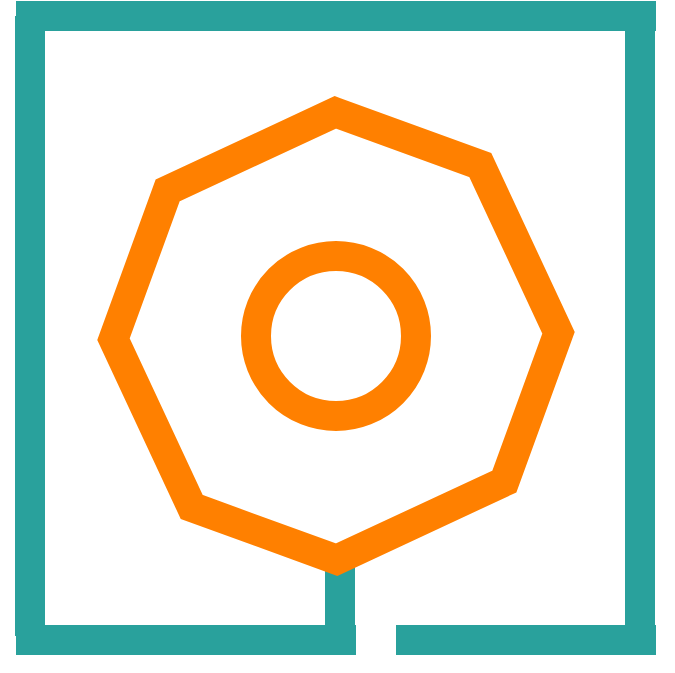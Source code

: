 <mxfile version="27.1.1" pages="3">
  <diagram id="jMZ4wB4-RIIuEAbIawu2" name="logo">
    <mxGraphModel grid="1" page="1" gridSize="1" guides="1" tooltips="1" connect="1" arrows="1" fold="1" pageScale="1" pageWidth="400" pageHeight="400" math="0" shadow="0">
      <root>
        <mxCell id="0" />
        <mxCell id="1" parent="0" />
        <mxCell id="NA1hjpuql5KO_h0H0r2z-1" value="" style="endArrow=none;html=1;rounded=0;strokeWidth=15;fillColor=#d5e8d4;strokeColor=#29A19C;" edge="1" parent="1">
          <mxGeometry width="50" height="50" relative="1" as="geometry">
            <mxPoint x="602" y="360" as="sourcePoint" />
            <mxPoint x="602" y="311" as="targetPoint" />
          </mxGeometry>
        </mxCell>
        <mxCell id="NA1hjpuql5KO_h0H0r2z-2" value="" style="whiteSpace=wrap;html=1;shape=mxgraph.basic.octagon2;align=center;verticalAlign=middle;dx=32.72;fillColor=none;strokeWidth=15;rotation=20;strokeColor=light-dark(#FF8000,#EDEDED);" vertex="1" parent="1">
          <mxGeometry x="496" y="96" width="208" height="210" as="geometry" />
        </mxCell>
        <mxCell id="NA1hjpuql5KO_h0H0r2z-3" value="" style="endArrow=none;html=1;rounded=0;strokeWidth=15;fillColor=#d5e8d4;strokeColor=#29A19C;" edge="1" parent="1">
          <mxGeometry width="50" height="50" relative="1" as="geometry">
            <mxPoint x="440" y="41" as="sourcePoint" />
            <mxPoint x="760" y="41" as="targetPoint" />
          </mxGeometry>
        </mxCell>
        <mxCell id="NA1hjpuql5KO_h0H0r2z-4" value="" style="endArrow=none;html=1;rounded=0;strokeWidth=15;fillColor=#d5e8d4;strokeColor=#29A19C;" edge="1" parent="1">
          <mxGeometry width="50" height="50" relative="1" as="geometry">
            <mxPoint x="440" y="353" as="sourcePoint" />
            <mxPoint x="610" y="353" as="targetPoint" />
          </mxGeometry>
        </mxCell>
        <mxCell id="NA1hjpuql5KO_h0H0r2z-5" value="" style="endArrow=none;html=1;rounded=0;strokeWidth=15;fillColor=#d5e8d4;strokeColor=#29A19C;" edge="1" parent="1">
          <mxGeometry width="50" height="50" relative="1" as="geometry">
            <mxPoint x="630" y="353" as="sourcePoint" />
            <mxPoint x="760" y="353" as="targetPoint" />
          </mxGeometry>
        </mxCell>
        <mxCell id="NA1hjpuql5KO_h0H0r2z-6" value="" style="endArrow=none;html=1;rounded=0;strokeWidth=15;fillColor=#d5e8d4;strokeColor=#29A19C;" edge="1" parent="1">
          <mxGeometry width="50" height="50" relative="1" as="geometry">
            <mxPoint x="752" y="351" as="sourcePoint" />
            <mxPoint x="752" y="41" as="targetPoint" />
          </mxGeometry>
        </mxCell>
        <mxCell id="NA1hjpuql5KO_h0H0r2z-7" value="" style="endArrow=none;html=1;rounded=0;strokeWidth=15;fillColor=#d5e8d4;strokeColor=#29A19C;" edge="1" parent="1">
          <mxGeometry width="50" height="50" relative="1" as="geometry">
            <mxPoint x="447" y="351" as="sourcePoint" />
            <mxPoint x="447" y="41" as="targetPoint" />
          </mxGeometry>
        </mxCell>
        <mxCell id="NA1hjpuql5KO_h0H0r2z-8" value="" style="ellipse;whiteSpace=wrap;html=1;aspect=fixed;fillColor=none;strokeWidth=15;strokeColor=light-dark(#FF8000,#EDEDED);" vertex="1" parent="1">
          <mxGeometry x="560" y="161" width="80" height="80" as="geometry" />
        </mxCell>
      </root>
    </mxGraphModel>
  </diagram>
  <diagram name="imagotipo" id="ZkWdiiJJ8jni6wdVZvGl">
    <mxGraphModel grid="0" page="1" gridSize="10" guides="1" tooltips="1" connect="1" arrows="1" fold="1" pageScale="1" pageWidth="1100" pageHeight="400" background="none" math="0" shadow="0">
      <root>
        <mxCell id="iD-9UJ8ibnexofFhKzLQ-0" />
        <mxCell id="iD-9UJ8ibnexofFhKzLQ-1" parent="iD-9UJ8ibnexofFhKzLQ-0" />
        <mxCell id="iD-9UJ8ibnexofFhKzLQ-2" value="" style="endArrow=none;html=1;rounded=0;strokeWidth=15;fillColor=#d5e8d4;strokeColor=#29A19C;" parent="iD-9UJ8ibnexofFhKzLQ-1" edge="1">
          <mxGeometry width="50" height="50" relative="1" as="geometry">
            <mxPoint x="199" y="363" as="sourcePoint" />
            <mxPoint x="199" y="314" as="targetPoint" />
          </mxGeometry>
        </mxCell>
        <mxCell id="iD-9UJ8ibnexofFhKzLQ-3" value="" style="whiteSpace=wrap;html=1;shape=mxgraph.basic.octagon2;align=center;verticalAlign=middle;dx=32.72;fillColor=none;strokeWidth=15;rotation=20;strokeColor=light-dark(#FF8000,#EDEDED);" parent="iD-9UJ8ibnexofFhKzLQ-1" vertex="1">
          <mxGeometry x="93" y="99" width="208" height="210" as="geometry" />
        </mxCell>
        <mxCell id="iD-9UJ8ibnexofFhKzLQ-4" value="" style="endArrow=none;html=1;rounded=0;strokeWidth=15;fillColor=#d5e8d4;strokeColor=#29A19C;" parent="iD-9UJ8ibnexofFhKzLQ-1" edge="1">
          <mxGeometry width="50" height="50" relative="1" as="geometry">
            <mxPoint x="37" y="44" as="sourcePoint" />
            <mxPoint x="357" y="44" as="targetPoint" />
          </mxGeometry>
        </mxCell>
        <mxCell id="iD-9UJ8ibnexofFhKzLQ-5" value="" style="endArrow=none;html=1;rounded=0;strokeWidth=15;fillColor=#d5e8d4;strokeColor=#29A19C;" parent="iD-9UJ8ibnexofFhKzLQ-1" edge="1">
          <mxGeometry width="50" height="50" relative="1" as="geometry">
            <mxPoint x="37" y="356" as="sourcePoint" />
            <mxPoint x="207" y="356" as="targetPoint" />
          </mxGeometry>
        </mxCell>
        <mxCell id="iD-9UJ8ibnexofFhKzLQ-6" value="" style="endArrow=none;html=1;rounded=0;strokeWidth=15;fillColor=#d5e8d4;strokeColor=#29A19C;" parent="iD-9UJ8ibnexofFhKzLQ-1" edge="1">
          <mxGeometry width="50" height="50" relative="1" as="geometry">
            <mxPoint x="227" y="356" as="sourcePoint" />
            <mxPoint x="357" y="356" as="targetPoint" />
          </mxGeometry>
        </mxCell>
        <mxCell id="iD-9UJ8ibnexofFhKzLQ-7" value="" style="endArrow=none;html=1;rounded=0;strokeWidth=15;fillColor=#d5e8d4;strokeColor=#29A19C;" parent="iD-9UJ8ibnexofFhKzLQ-1" edge="1">
          <mxGeometry width="50" height="50" relative="1" as="geometry">
            <mxPoint x="349" y="354" as="sourcePoint" />
            <mxPoint x="349" y="44" as="targetPoint" />
          </mxGeometry>
        </mxCell>
        <mxCell id="iD-9UJ8ibnexofFhKzLQ-8" value="" style="endArrow=none;html=1;rounded=0;strokeWidth=15;fillColor=#d5e8d4;strokeColor=#29A19C;" parent="iD-9UJ8ibnexofFhKzLQ-1" edge="1">
          <mxGeometry width="50" height="50" relative="1" as="geometry">
            <mxPoint x="44" y="354" as="sourcePoint" />
            <mxPoint x="44" y="44" as="targetPoint" />
          </mxGeometry>
        </mxCell>
        <mxCell id="iD-9UJ8ibnexofFhKzLQ-9" value="" style="ellipse;whiteSpace=wrap;html=1;aspect=fixed;fillColor=none;strokeWidth=15;strokeColor=light-dark(#FF8000,#EDEDED);" vertex="1" parent="iD-9UJ8ibnexofFhKzLQ-1">
          <mxGeometry x="157" y="164" width="80" height="80" as="geometry" />
        </mxCell>
        <mxCell id="T_TB58uIML2dJmDiapvD-0" value="bisslog" style="text;html=1;align=center;verticalAlign=middle;resizable=0;points=[];autosize=1;strokeColor=none;fillColor=none;fontSize=200;fontFamily=poppins;fontSource=https%3A%2F%2Ffonts.googleapis.com%2Fcss%3Ffamily%3Dpoppins;shadow=1;textShadow=0;labelBackgroundColor=none;fontColor=light-dark(#8E8E8E,#000000);fontStyle=0;labelBorderColor=none;" vertex="1" parent="iD-9UJ8ibnexofFhKzLQ-1">
          <mxGeometry x="378" y="79" width="670" height="252" as="geometry" />
        </mxCell>
      </root>
    </mxGraphModel>
  </diagram>
  <diagram name="imagotipo-dark-background" id="BNhyPsGpu7DybCfoJiwM">
    <mxGraphModel grid="0" page="1" gridSize="10" guides="1" tooltips="1" connect="1" arrows="1" fold="1" pageScale="1" pageWidth="1100" pageHeight="400" background="#000000" math="0" shadow="0">
      <root>
        <mxCell id="V66gKuBc_OSnfoyiVE_0-0" />
        <mxCell id="V66gKuBc_OSnfoyiVE_0-1" parent="V66gKuBc_OSnfoyiVE_0-0" />
        <mxCell id="V66gKuBc_OSnfoyiVE_0-2" value="" style="endArrow=none;html=1;rounded=0;strokeWidth=15;fillColor=#d5e8d4;strokeColor=#29A19C;" parent="V66gKuBc_OSnfoyiVE_0-1" edge="1">
          <mxGeometry width="50" height="50" relative="1" as="geometry">
            <mxPoint x="199" y="363" as="sourcePoint" />
            <mxPoint x="199" y="314" as="targetPoint" />
          </mxGeometry>
        </mxCell>
        <mxCell id="V66gKuBc_OSnfoyiVE_0-3" value="" style="whiteSpace=wrap;html=1;shape=mxgraph.basic.octagon2;align=center;verticalAlign=middle;dx=32.72;fillColor=none;strokeWidth=15;rotation=20;strokeColor=light-dark(#FF8000,#EDEDED);" parent="V66gKuBc_OSnfoyiVE_0-1" vertex="1">
          <mxGeometry x="93" y="99" width="208" height="210" as="geometry" />
        </mxCell>
        <mxCell id="V66gKuBc_OSnfoyiVE_0-4" value="" style="endArrow=none;html=1;rounded=0;strokeWidth=15;fillColor=#d5e8d4;strokeColor=#29A19C;" parent="V66gKuBc_OSnfoyiVE_0-1" edge="1">
          <mxGeometry width="50" height="50" relative="1" as="geometry">
            <mxPoint x="37" y="44" as="sourcePoint" />
            <mxPoint x="357" y="44" as="targetPoint" />
          </mxGeometry>
        </mxCell>
        <mxCell id="V66gKuBc_OSnfoyiVE_0-5" value="" style="endArrow=none;html=1;rounded=0;strokeWidth=15;fillColor=#d5e8d4;strokeColor=#29A19C;" parent="V66gKuBc_OSnfoyiVE_0-1" edge="1">
          <mxGeometry width="50" height="50" relative="1" as="geometry">
            <mxPoint x="37" y="356" as="sourcePoint" />
            <mxPoint x="207" y="356" as="targetPoint" />
          </mxGeometry>
        </mxCell>
        <mxCell id="V66gKuBc_OSnfoyiVE_0-6" value="" style="endArrow=none;html=1;rounded=0;strokeWidth=15;fillColor=#d5e8d4;strokeColor=#29A19C;" parent="V66gKuBc_OSnfoyiVE_0-1" edge="1">
          <mxGeometry width="50" height="50" relative="1" as="geometry">
            <mxPoint x="227" y="356" as="sourcePoint" />
            <mxPoint x="357" y="356" as="targetPoint" />
          </mxGeometry>
        </mxCell>
        <mxCell id="V66gKuBc_OSnfoyiVE_0-7" value="" style="endArrow=none;html=1;rounded=0;strokeWidth=15;fillColor=#d5e8d4;strokeColor=#29A19C;" parent="V66gKuBc_OSnfoyiVE_0-1" edge="1">
          <mxGeometry width="50" height="50" relative="1" as="geometry">
            <mxPoint x="349" y="354" as="sourcePoint" />
            <mxPoint x="349" y="44" as="targetPoint" />
          </mxGeometry>
        </mxCell>
        <mxCell id="V66gKuBc_OSnfoyiVE_0-8" value="" style="endArrow=none;html=1;rounded=0;strokeWidth=15;fillColor=#d5e8d4;strokeColor=#29A19C;" parent="V66gKuBc_OSnfoyiVE_0-1" edge="1">
          <mxGeometry width="50" height="50" relative="1" as="geometry">
            <mxPoint x="44" y="354" as="sourcePoint" />
            <mxPoint x="44" y="44" as="targetPoint" />
          </mxGeometry>
        </mxCell>
        <mxCell id="V66gKuBc_OSnfoyiVE_0-9" value="" style="ellipse;whiteSpace=wrap;html=1;aspect=fixed;fillColor=none;strokeWidth=15;strokeColor=light-dark(#FF8000,#EDEDED);" parent="V66gKuBc_OSnfoyiVE_0-1" vertex="1">
          <mxGeometry x="157" y="164" width="80" height="80" as="geometry" />
        </mxCell>
        <mxCell id="V66gKuBc_OSnfoyiVE_0-10" value="bisslog" style="text;html=1;align=center;verticalAlign=middle;resizable=0;points=[];autosize=1;strokeColor=none;fillColor=none;fontSize=200;fontFamily=poppins;fontSource=https%3A%2F%2Ffonts.googleapis.com%2Fcss%3Ffamily%3Dpoppins;shadow=1;textShadow=0;labelBackgroundColor=none;fontColor=light-dark(#8E8E8E,#000000);fontStyle=0;labelBorderColor=none;" parent="V66gKuBc_OSnfoyiVE_0-1" vertex="1">
          <mxGeometry x="378" y="79" width="670" height="252" as="geometry" />
        </mxCell>
      </root>
    </mxGraphModel>
  </diagram>
</mxfile>
